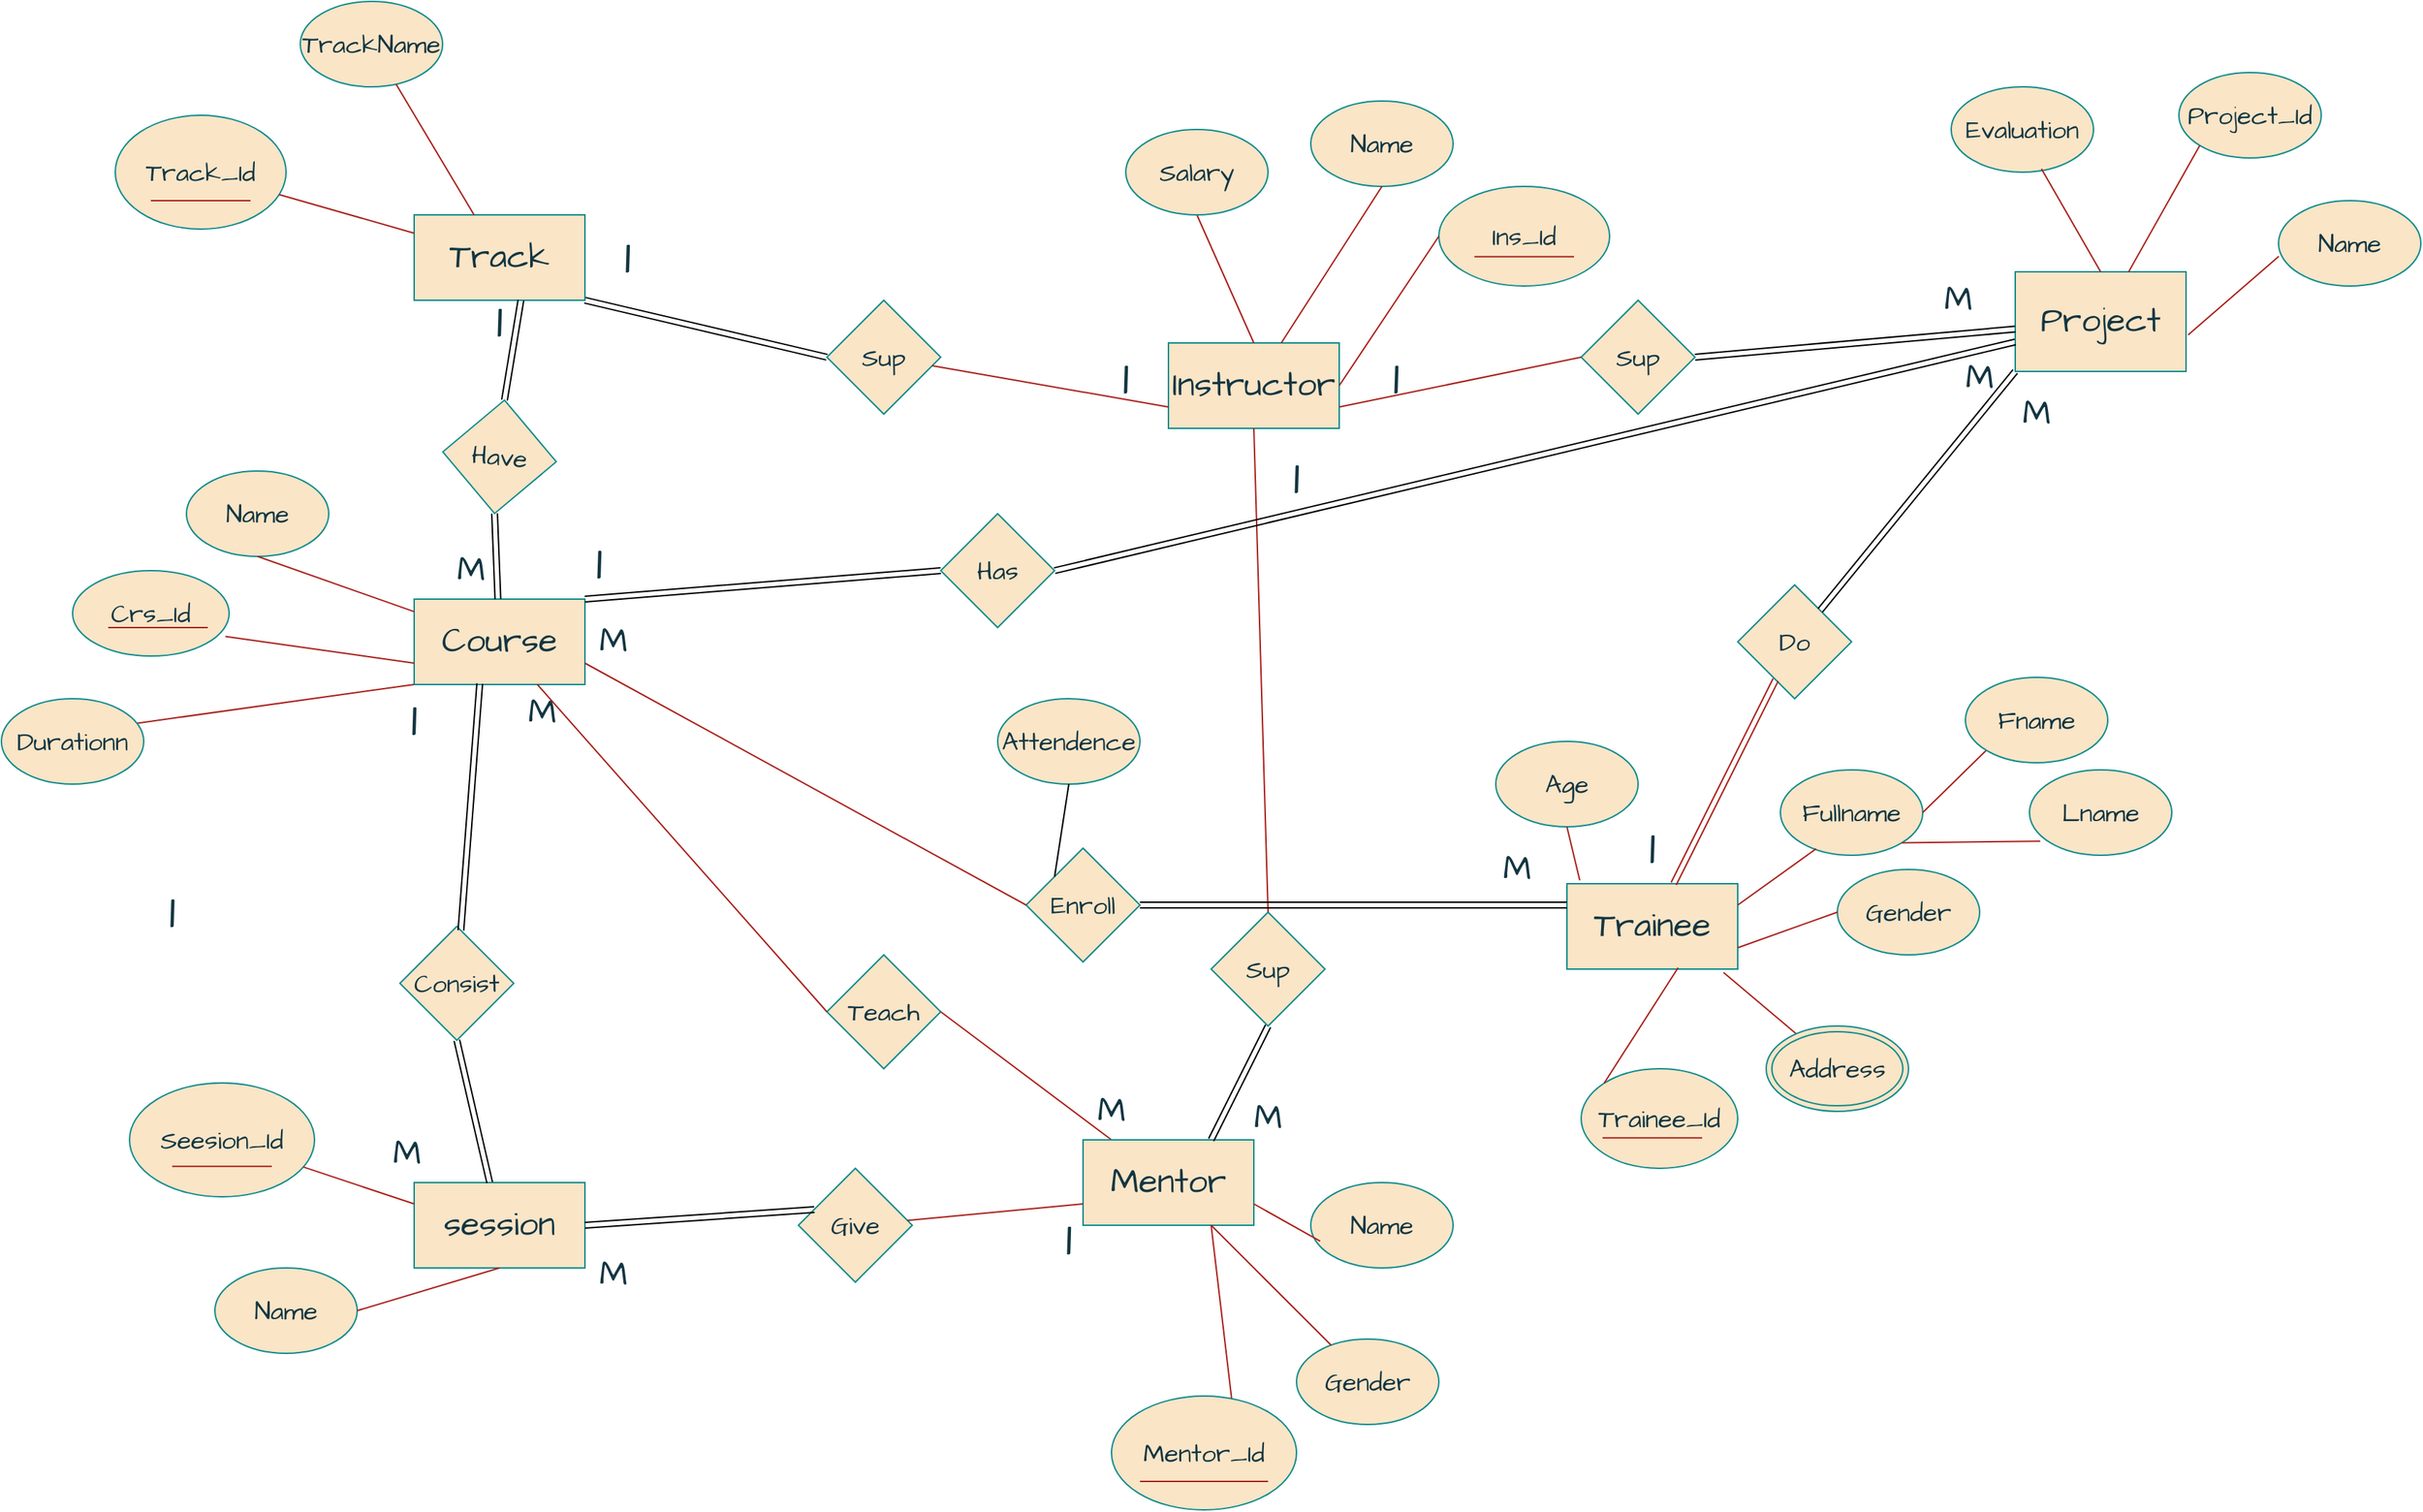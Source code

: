 <mxfile version="24.4.0" type="device">
  <diagram name="Page-1" id="xCyQjlUEqrYhjQsbLmGE">
    <mxGraphModel dx="3161" dy="2203" grid="1" gridSize="10" guides="1" tooltips="1" connect="1" arrows="1" fold="1" page="1" pageScale="1" pageWidth="850" pageHeight="1100" math="0" shadow="0">
      <root>
        <mxCell id="0" />
        <mxCell id="1" parent="0" />
        <mxCell id="GgGTWoT2zGdtsbGUgiBy-1" value="&lt;font style=&quot;font-size: 24px;&quot;&gt;Track&lt;/font&gt;" style="rounded=0;whiteSpace=wrap;html=1;hachureGap=4;fontFamily=Architects Daughter;fontSource=https%3A%2F%2Ffonts.googleapis.com%2Fcss%3Ffamily%3DArchitects%2BDaughter;labelBackgroundColor=none;fillColor=#FAE5C7;strokeColor=#0F8B8D;fontColor=#143642;" parent="1" vertex="1">
          <mxGeometry x="90" y="-80" width="120" height="60" as="geometry" />
        </mxCell>
        <mxCell id="GgGTWoT2zGdtsbGUgiBy-2" value="&lt;font style=&quot;font-size: 24px;&quot;&gt;Instructor&lt;/font&gt;" style="rounded=0;whiteSpace=wrap;html=1;hachureGap=4;fontFamily=Architects Daughter;fontSource=https%3A%2F%2Ffonts.googleapis.com%2Fcss%3Ffamily%3DArchitects%2BDaughter;labelBackgroundColor=none;fillColor=#FAE5C7;strokeColor=#0F8B8D;fontColor=#143642;" parent="1" vertex="1">
          <mxGeometry x="620" y="10" width="120" height="60" as="geometry" />
        </mxCell>
        <mxCell id="GgGTWoT2zGdtsbGUgiBy-4" value="&lt;font style=&quot;font-size: 24px;&quot;&gt;Course&lt;/font&gt;" style="rounded=0;whiteSpace=wrap;html=1;hachureGap=4;fontFamily=Architects Daughter;fontSource=https%3A%2F%2Ffonts.googleapis.com%2Fcss%3Ffamily%3DArchitects%2BDaughter;labelBackgroundColor=none;fillColor=#FAE5C7;strokeColor=#0F8B8D;fontColor=#143642;" parent="1" vertex="1">
          <mxGeometry x="90" y="190" width="120" height="60" as="geometry" />
        </mxCell>
        <mxCell id="GgGTWoT2zGdtsbGUgiBy-8" value="&lt;font style=&quot;font-size: 24px;&quot;&gt;session&lt;/font&gt;" style="rounded=0;whiteSpace=wrap;html=1;hachureGap=4;fontFamily=Architects Daughter;fontSource=https%3A%2F%2Ffonts.googleapis.com%2Fcss%3Ffamily%3DArchitects%2BDaughter;labelBackgroundColor=none;fillColor=#FAE5C7;strokeColor=#0F8B8D;fontColor=#143642;" parent="1" vertex="1">
          <mxGeometry x="90" y="600" width="120" height="60" as="geometry" />
        </mxCell>
        <mxCell id="GgGTWoT2zGdtsbGUgiBy-12" value="&lt;font style=&quot;font-size: 18px;&quot;&gt;TrackName&lt;/font&gt;" style="ellipse;whiteSpace=wrap;html=1;hachureGap=4;fontFamily=Architects Daughter;fontSource=https%3A%2F%2Ffonts.googleapis.com%2Fcss%3Ffamily%3DArchitects%2BDaughter;labelBackgroundColor=none;fillColor=#FAE5C7;strokeColor=#0F8B8D;fontColor=#143642;" parent="1" vertex="1">
          <mxGeometry x="10" y="-230" width="100" height="60" as="geometry" />
        </mxCell>
        <mxCell id="GgGTWoT2zGdtsbGUgiBy-13" value="" style="endArrow=none;html=1;rounded=0;hachureGap=4;fontFamily=Architects Daughter;fontSource=https%3A%2F%2Ffonts.googleapis.com%2Fcss%3Ffamily%3DArchitects%2BDaughter;entryX=0.672;entryY=0.967;entryDx=0;entryDy=0;entryPerimeter=0;labelBackgroundColor=none;strokeColor=#A8201A;fontColor=default;" parent="1" source="GgGTWoT2zGdtsbGUgiBy-1" target="GgGTWoT2zGdtsbGUgiBy-12" edge="1">
          <mxGeometry width="50" height="50" relative="1" as="geometry">
            <mxPoint x="-30" y="80" as="sourcePoint" />
            <mxPoint x="20" y="30" as="targetPoint" />
          </mxGeometry>
        </mxCell>
        <mxCell id="GgGTWoT2zGdtsbGUgiBy-14" value="&lt;font style=&quot;font-size: 18px;&quot;&gt;Track_Id&lt;/font&gt;" style="ellipse;whiteSpace=wrap;html=1;hachureGap=4;fontFamily=Architects Daughter;fontSource=https%3A%2F%2Ffonts.googleapis.com%2Fcss%3Ffamily%3DArchitects%2BDaughter;labelBackgroundColor=none;fillColor=#FAE5C7;strokeColor=#0F8B8D;fontColor=#143642;" parent="1" vertex="1">
          <mxGeometry x="-120" y="-150" width="120" height="80" as="geometry" />
        </mxCell>
        <mxCell id="GgGTWoT2zGdtsbGUgiBy-15" value="" style="endArrow=none;html=1;rounded=0;hachureGap=4;fontFamily=Architects Daughter;fontSource=https%3A%2F%2Ffonts.googleapis.com%2Fcss%3Ffamily%3DArchitects%2BDaughter;labelBackgroundColor=none;strokeColor=#A8201A;fontColor=default;" parent="1" source="GgGTWoT2zGdtsbGUgiBy-1" target="GgGTWoT2zGdtsbGUgiBy-14" edge="1">
          <mxGeometry width="50" height="50" relative="1" as="geometry">
            <mxPoint x="47" y="162" as="sourcePoint" />
            <mxPoint x="13" y="110" as="targetPoint" />
          </mxGeometry>
        </mxCell>
        <mxCell id="GgGTWoT2zGdtsbGUgiBy-20" value="&lt;span style=&quot;font-size: 18px;&quot;&gt;Name&lt;/span&gt;" style="ellipse;whiteSpace=wrap;html=1;hachureGap=4;fontFamily=Architects Daughter;fontSource=https%3A%2F%2Ffonts.googleapis.com%2Fcss%3Ffamily%3DArchitects%2BDaughter;labelBackgroundColor=none;fillColor=#FAE5C7;strokeColor=#0F8B8D;fontColor=#143642;" parent="1" vertex="1">
          <mxGeometry x="720" y="-160" width="100" height="60" as="geometry" />
        </mxCell>
        <mxCell id="GgGTWoT2zGdtsbGUgiBy-21" value="&lt;font style=&quot;font-size: 18px;&quot;&gt;Ins_Id&lt;/font&gt;" style="ellipse;whiteSpace=wrap;html=1;hachureGap=4;fontFamily=Architects Daughter;fontSource=https%3A%2F%2Ffonts.googleapis.com%2Fcss%3Ffamily%3DArchitects%2BDaughter;labelBackgroundColor=none;fillColor=#FAE5C7;strokeColor=#0F8B8D;fontColor=#143642;" parent="1" vertex="1">
          <mxGeometry x="810" y="-100" width="120" height="70" as="geometry" />
        </mxCell>
        <mxCell id="GgGTWoT2zGdtsbGUgiBy-22" value="" style="endArrow=none;html=1;rounded=0;hachureGap=4;fontFamily=Architects Daughter;fontSource=https%3A%2F%2Ffonts.googleapis.com%2Fcss%3Ffamily%3DArchitects%2BDaughter;entryX=0.5;entryY=1;entryDx=0;entryDy=0;labelBackgroundColor=none;strokeColor=#A8201A;fontColor=default;" parent="1" source="GgGTWoT2zGdtsbGUgiBy-2" target="GgGTWoT2zGdtsbGUgiBy-20" edge="1">
          <mxGeometry width="50" height="50" relative="1" as="geometry">
            <mxPoint x="650" y="70" as="sourcePoint" />
            <mxPoint x="700" y="20" as="targetPoint" />
          </mxGeometry>
        </mxCell>
        <mxCell id="GgGTWoT2zGdtsbGUgiBy-24" value="" style="endArrow=none;html=1;rounded=0;hachureGap=4;fontFamily=Architects Daughter;fontSource=https%3A%2F%2Ffonts.googleapis.com%2Fcss%3Ffamily%3DArchitects%2BDaughter;entryX=0;entryY=0.5;entryDx=0;entryDy=0;exitX=1;exitY=0.5;exitDx=0;exitDy=0;labelBackgroundColor=none;strokeColor=#A8201A;fontColor=default;" parent="1" source="GgGTWoT2zGdtsbGUgiBy-2" target="GgGTWoT2zGdtsbGUgiBy-21" edge="1">
          <mxGeometry width="50" height="50" relative="1" as="geometry">
            <mxPoint x="667" y="90" as="sourcePoint" />
            <mxPoint x="740" y="30" as="targetPoint" />
          </mxGeometry>
        </mxCell>
        <mxCell id="GgGTWoT2zGdtsbGUgiBy-26" value="" style="endArrow=none;html=1;rounded=0;hachureGap=4;fontFamily=Architects Daughter;fontSource=https%3A%2F%2Ffonts.googleapis.com%2Fcss%3Ffamily%3DArchitects%2BDaughter;entryX=0.5;entryY=1;entryDx=0;entryDy=0;exitX=0.5;exitY=0;exitDx=0;exitDy=0;labelBackgroundColor=none;strokeColor=#A8201A;fontColor=default;" parent="1" source="GgGTWoT2zGdtsbGUgiBy-2" target="GgGTWoT2zGdtsbGUgiBy-29" edge="1">
          <mxGeometry width="50" height="50" relative="1" as="geometry">
            <mxPoint x="410" y="80" as="sourcePoint" />
            <mxPoint x="466" y="3" as="targetPoint" />
          </mxGeometry>
        </mxCell>
        <mxCell id="GgGTWoT2zGdtsbGUgiBy-29" value="&lt;span style=&quot;font-size: 18px;&quot;&gt;Salary&lt;/span&gt;" style="ellipse;whiteSpace=wrap;html=1;hachureGap=4;fontFamily=Architects Daughter;fontSource=https%3A%2F%2Ffonts.googleapis.com%2Fcss%3Ffamily%3DArchitects%2BDaughter;labelBackgroundColor=none;fillColor=#FAE5C7;strokeColor=#0F8B8D;fontColor=#143642;" parent="1" vertex="1">
          <mxGeometry x="590" y="-140" width="100" height="60" as="geometry" />
        </mxCell>
        <mxCell id="GgGTWoT2zGdtsbGUgiBy-30" value="&lt;span style=&quot;font-size: 18px;&quot;&gt;Name&lt;/span&gt;" style="ellipse;whiteSpace=wrap;html=1;hachureGap=4;fontFamily=Architects Daughter;fontSource=https%3A%2F%2Ffonts.googleapis.com%2Fcss%3Ffamily%3DArchitects%2BDaughter;labelBackgroundColor=none;fillColor=#FAE5C7;strokeColor=#0F8B8D;fontColor=#143642;" parent="1" vertex="1">
          <mxGeometry x="-70" y="100" width="100" height="60" as="geometry" />
        </mxCell>
        <mxCell id="GgGTWoT2zGdtsbGUgiBy-31" value="&lt;font style=&quot;font-size: 18px;&quot;&gt;Crs_Id&lt;/font&gt;" style="ellipse;whiteSpace=wrap;html=1;hachureGap=4;fontFamily=Architects Daughter;fontSource=https%3A%2F%2Ffonts.googleapis.com%2Fcss%3Ffamily%3DArchitects%2BDaughter;labelBackgroundColor=none;fillColor=#FAE5C7;strokeColor=#0F8B8D;fontColor=#143642;" parent="1" vertex="1">
          <mxGeometry x="-150" y="170" width="110" height="60" as="geometry" />
        </mxCell>
        <mxCell id="GgGTWoT2zGdtsbGUgiBy-32" value="" style="endArrow=none;html=1;rounded=0;hachureGap=4;fontFamily=Architects Daughter;fontSource=https%3A%2F%2Ffonts.googleapis.com%2Fcss%3Ffamily%3DArchitects%2BDaughter;entryX=0.5;entryY=1;entryDx=0;entryDy=0;labelBackgroundColor=none;strokeColor=#A8201A;fontColor=default;" parent="1" source="GgGTWoT2zGdtsbGUgiBy-4" target="GgGTWoT2zGdtsbGUgiBy-30" edge="1">
          <mxGeometry width="50" height="50" relative="1" as="geometry">
            <mxPoint x="-13" y="240" as="sourcePoint" />
            <mxPoint x="30" y="180" as="targetPoint" />
          </mxGeometry>
        </mxCell>
        <mxCell id="GgGTWoT2zGdtsbGUgiBy-33" value="" style="endArrow=none;html=1;rounded=0;hachureGap=4;fontFamily=Architects Daughter;fontSource=https%3A%2F%2Ffonts.googleapis.com%2Fcss%3Ffamily%3DArchitects%2BDaughter;entryX=0.976;entryY=0.771;entryDx=0;entryDy=0;entryPerimeter=0;exitX=0;exitY=0.75;exitDx=0;exitDy=0;labelBackgroundColor=none;strokeColor=#A8201A;fontColor=default;" parent="1" source="GgGTWoT2zGdtsbGUgiBy-4" target="GgGTWoT2zGdtsbGUgiBy-31" edge="1">
          <mxGeometry width="50" height="50" relative="1" as="geometry">
            <mxPoint x="160" y="280" as="sourcePoint" />
            <mxPoint x="70" y="190" as="targetPoint" />
          </mxGeometry>
        </mxCell>
        <mxCell id="GgGTWoT2zGdtsbGUgiBy-34" value="" style="endArrow=none;html=1;rounded=0;hachureGap=4;fontFamily=Architects Daughter;fontSource=https%3A%2F%2Ffonts.googleapis.com%2Fcss%3Ffamily%3DArchitects%2BDaughter;entryX=0.954;entryY=0.287;entryDx=0;entryDy=0;exitX=0;exitY=1;exitDx=0;exitDy=0;entryPerimeter=0;labelBackgroundColor=none;strokeColor=#A8201A;fontColor=default;" parent="1" source="GgGTWoT2zGdtsbGUgiBy-4" target="GgGTWoT2zGdtsbGUgiBy-35" edge="1">
          <mxGeometry width="50" height="50" relative="1" as="geometry">
            <mxPoint y="460" as="sourcePoint" />
            <mxPoint x="-10" y="360" as="targetPoint" />
          </mxGeometry>
        </mxCell>
        <mxCell id="GgGTWoT2zGdtsbGUgiBy-35" value="&lt;span style=&quot;font-size: 18px;&quot;&gt;Durationn&lt;/span&gt;" style="ellipse;whiteSpace=wrap;html=1;hachureGap=4;fontFamily=Architects Daughter;fontSource=https%3A%2F%2Ffonts.googleapis.com%2Fcss%3Ffamily%3DArchitects%2BDaughter;labelBackgroundColor=none;fillColor=#FAE5C7;strokeColor=#0F8B8D;fontColor=#143642;" parent="1" vertex="1">
          <mxGeometry x="-200" y="260" width="100" height="60" as="geometry" />
        </mxCell>
        <mxCell id="GgGTWoT2zGdtsbGUgiBy-43" value="&lt;font style=&quot;font-size: 18px;&quot;&gt;Consist&lt;/font&gt;" style="rhombus;whiteSpace=wrap;html=1;hachureGap=4;fontFamily=Architects Daughter;fontSource=https%3A%2F%2Ffonts.googleapis.com%2Fcss%3Ffamily%3DArchitects%2BDaughter;labelBackgroundColor=none;fillColor=#FAE5C7;strokeColor=#0F8B8D;fontColor=#143642;" parent="1" vertex="1">
          <mxGeometry x="80" y="420" width="80" height="80" as="geometry" />
        </mxCell>
        <mxCell id="GgGTWoT2zGdtsbGUgiBy-44" value="&lt;font style=&quot;font-size: 36px;&quot;&gt;1&lt;/font&gt;" style="text;strokeColor=none;align=center;fillColor=none;html=1;verticalAlign=middle;whiteSpace=wrap;rounded=0;fontFamily=Architects Daughter;fontSource=https%3A%2F%2Ffonts.googleapis.com%2Fcss%3Ffamily%3DArchitects%2BDaughter;labelBackgroundColor=none;fontColor=#143642;" parent="1" vertex="1">
          <mxGeometry x="60" y="260" width="60" height="30" as="geometry" />
        </mxCell>
        <mxCell id="GgGTWoT2zGdtsbGUgiBy-45" value="&lt;font style=&quot;font-size: 24px;&quot;&gt;M&lt;/font&gt;" style="text;strokeColor=none;align=center;fillColor=none;html=1;verticalAlign=middle;whiteSpace=wrap;rounded=0;fontFamily=Architects Daughter;fontSource=https%3A%2F%2Ffonts.googleapis.com%2Fcss%3Ffamily%3DArchitects%2BDaughter;labelBackgroundColor=none;fontColor=#143642;" parent="1" vertex="1">
          <mxGeometry x="205" y="210" width="50" height="20" as="geometry" />
        </mxCell>
        <mxCell id="GgGTWoT2zGdtsbGUgiBy-58" value="&lt;font style=&quot;font-size: 18px;&quot;&gt;Teach&lt;/font&gt;" style="rhombus;whiteSpace=wrap;html=1;hachureGap=4;fontFamily=Architects Daughter;fontSource=https%3A%2F%2Ffonts.googleapis.com%2Fcss%3Ffamily%3DArchitects%2BDaughter;labelBackgroundColor=none;fillColor=#FAE5C7;strokeColor=#0F8B8D;fontColor=#143642;" parent="1" vertex="1">
          <mxGeometry x="380" y="440" width="80" height="80" as="geometry" />
        </mxCell>
        <mxCell id="GgGTWoT2zGdtsbGUgiBy-59" value="" style="endArrow=none;html=1;rounded=0;hachureGap=4;fontFamily=Architects Daughter;fontSource=https%3A%2F%2Ffonts.googleapis.com%2Fcss%3Ffamily%3DArchitects%2BDaughter;entryX=1;entryY=0.5;entryDx=0;entryDy=0;labelBackgroundColor=none;strokeColor=#A8201A;fontColor=default;" parent="1" source="GgGTWoT2zGdtsbGUgiBy-99" target="GgGTWoT2zGdtsbGUgiBy-58" edge="1">
          <mxGeometry width="50" height="50" relative="1" as="geometry">
            <mxPoint x="552.273" y="310" as="sourcePoint" />
            <mxPoint x="175" y="465" as="targetPoint" />
          </mxGeometry>
        </mxCell>
        <mxCell id="GgGTWoT2zGdtsbGUgiBy-60" value="" style="endArrow=none;html=1;rounded=0;hachureGap=4;fontFamily=Architects Daughter;fontSource=https%3A%2F%2Ffonts.googleapis.com%2Fcss%3Ffamily%3DArchitects%2BDaughter;entryX=0;entryY=0.5;entryDx=0;entryDy=0;labelBackgroundColor=none;strokeColor=#A8201A;fontColor=default;" parent="1" source="GgGTWoT2zGdtsbGUgiBy-4" target="GgGTWoT2zGdtsbGUgiBy-58" edge="1">
          <mxGeometry width="50" height="50" relative="1" as="geometry">
            <mxPoint x="590" y="333" as="sourcePoint" />
            <mxPoint x="435" y="340" as="targetPoint" />
          </mxGeometry>
        </mxCell>
        <mxCell id="GgGTWoT2zGdtsbGUgiBy-73" value="&lt;font style=&quot;font-size: 36px;&quot;&gt;1&lt;/font&gt;" style="text;strokeColor=none;align=center;fillColor=none;html=1;verticalAlign=middle;whiteSpace=wrap;rounded=0;fontFamily=Architects Daughter;fontSource=https%3A%2F%2Ffonts.googleapis.com%2Fcss%3Ffamily%3DArchitects%2BDaughter;labelBackgroundColor=none;fontColor=#143642;" parent="1" vertex="1">
          <mxGeometry x="-110" y="395" width="60" height="30" as="geometry" />
        </mxCell>
        <mxCell id="GgGTWoT2zGdtsbGUgiBy-74" value="&lt;font style=&quot;font-size: 24px;&quot;&gt;M&lt;/font&gt;" style="text;strokeColor=none;align=center;fillColor=none;html=1;verticalAlign=middle;whiteSpace=wrap;rounded=0;fontFamily=Architects Daughter;fontSource=https%3A%2F%2Ffonts.googleapis.com%2Fcss%3Ffamily%3DArchitects%2BDaughter;labelBackgroundColor=none;fontColor=#143642;" parent="1" vertex="1">
          <mxGeometry x="555" y="540" width="50" height="20" as="geometry" />
        </mxCell>
        <mxCell id="GgGTWoT2zGdtsbGUgiBy-84" value="&lt;font style=&quot;font-size: 24px;&quot;&gt;M&lt;/font&gt;" style="text;strokeColor=none;align=center;fillColor=none;html=1;verticalAlign=middle;whiteSpace=wrap;rounded=0;fontFamily=Architects Daughter;fontSource=https%3A%2F%2Ffonts.googleapis.com%2Fcss%3Ffamily%3DArchitects%2BDaughter;labelBackgroundColor=none;fontColor=#143642;" parent="1" vertex="1">
          <mxGeometry x="60" y="570" width="50" height="20" as="geometry" />
        </mxCell>
        <mxCell id="GgGTWoT2zGdtsbGUgiBy-86" value="&lt;font style=&quot;font-size: 18px;&quot;&gt;Sup&lt;/font&gt;" style="rhombus;whiteSpace=wrap;html=1;hachureGap=4;fontFamily=Architects Daughter;fontSource=https%3A%2F%2Ffonts.googleapis.com%2Fcss%3Ffamily%3DArchitects%2BDaughter;labelBackgroundColor=none;fillColor=#FAE5C7;strokeColor=#0F8B8D;fontColor=#143642;" parent="1" vertex="1">
          <mxGeometry x="380" y="-20" width="80" height="80" as="geometry" />
        </mxCell>
        <mxCell id="GgGTWoT2zGdtsbGUgiBy-87" value="" style="endArrow=none;html=1;rounded=0;hachureGap=4;fontFamily=Architects Daughter;fontSource=https%3A%2F%2Ffonts.googleapis.com%2Fcss%3Ffamily%3DArchitects%2BDaughter;entryX=0;entryY=0.75;entryDx=0;entryDy=0;labelBackgroundColor=none;strokeColor=#A8201A;fontColor=default;" parent="1" source="GgGTWoT2zGdtsbGUgiBy-86" target="GgGTWoT2zGdtsbGUgiBy-2" edge="1">
          <mxGeometry width="50" height="50" relative="1" as="geometry">
            <mxPoint x="600" y="350" as="sourcePoint" />
            <mxPoint x="650" y="300" as="targetPoint" />
            <Array as="points" />
          </mxGeometry>
        </mxCell>
        <mxCell id="GgGTWoT2zGdtsbGUgiBy-89" value="&lt;font style=&quot;font-size: 36px;&quot;&gt;1&lt;/font&gt;" style="text;strokeColor=none;align=center;fillColor=none;html=1;verticalAlign=middle;whiteSpace=wrap;rounded=0;fontFamily=Architects Daughter;fontSource=https%3A%2F%2Ffonts.googleapis.com%2Fcss%3Ffamily%3DArchitects%2BDaughter;labelBackgroundColor=none;fontColor=#143642;" parent="1" vertex="1">
          <mxGeometry x="560" y="20" width="60" height="30" as="geometry" />
        </mxCell>
        <mxCell id="GgGTWoT2zGdtsbGUgiBy-90" value="&lt;font style=&quot;font-size: 36px;&quot;&gt;1&lt;/font&gt;" style="text;strokeColor=none;align=center;fillColor=none;html=1;verticalAlign=middle;whiteSpace=wrap;rounded=0;fontFamily=Architects Daughter;fontSource=https%3A%2F%2Ffonts.googleapis.com%2Fcss%3Ffamily%3DArchitects%2BDaughter;labelBackgroundColor=none;fontColor=#143642;" parent="1" vertex="1">
          <mxGeometry x="210" y="-65" width="60" height="30" as="geometry" />
        </mxCell>
        <mxCell id="GgGTWoT2zGdtsbGUgiBy-99" value="&lt;font style=&quot;font-size: 24px;&quot;&gt;Mentor&lt;/font&gt;" style="rounded=0;whiteSpace=wrap;html=1;hachureGap=4;fontFamily=Architects Daughter;fontSource=https%3A%2F%2Ffonts.googleapis.com%2Fcss%3Ffamily%3DArchitects%2BDaughter;labelBackgroundColor=none;fillColor=#FAE5C7;strokeColor=#0F8B8D;fontColor=#143642;" parent="1" vertex="1">
          <mxGeometry x="560" y="570" width="120" height="60" as="geometry" />
        </mxCell>
        <mxCell id="GgGTWoT2zGdtsbGUgiBy-104" value="&lt;font style=&quot;font-size: 24px;&quot;&gt;M&lt;/font&gt;" style="text;strokeColor=none;align=center;fillColor=none;html=1;verticalAlign=middle;whiteSpace=wrap;rounded=0;fontFamily=Architects Daughter;fontSource=https%3A%2F%2Ffonts.googleapis.com%2Fcss%3Ffamily%3DArchitects%2BDaughter;labelBackgroundColor=none;fontColor=#143642;" parent="1" vertex="1">
          <mxGeometry x="840" y="370" width="50" height="20" as="geometry" />
        </mxCell>
        <mxCell id="GgGTWoT2zGdtsbGUgiBy-119" value="&lt;font style=&quot;font-size: 18px;&quot;&gt;Give&lt;/font&gt;" style="rhombus;whiteSpace=wrap;html=1;hachureGap=4;fontFamily=Architects Daughter;fontSource=https%3A%2F%2Ffonts.googleapis.com%2Fcss%3Ffamily%3DArchitects%2BDaughter;labelBackgroundColor=none;fillColor=#FAE5C7;strokeColor=#0F8B8D;fontColor=#143642;" parent="1" vertex="1">
          <mxGeometry x="360" y="590" width="80" height="80" as="geometry" />
        </mxCell>
        <mxCell id="GgGTWoT2zGdtsbGUgiBy-126" value="&lt;font style=&quot;font-size: 24px;&quot;&gt;Project&lt;/font&gt;" style="rounded=0;whiteSpace=wrap;html=1;hachureGap=4;fontFamily=Architects Daughter;fontSource=https%3A%2F%2Ffonts.googleapis.com%2Fcss%3Ffamily%3DArchitects%2BDaughter;labelBackgroundColor=none;fillColor=#FAE5C7;strokeColor=#0F8B8D;fontColor=#143642;" parent="1" vertex="1">
          <mxGeometry x="1215" y="-40" width="120" height="70" as="geometry" />
        </mxCell>
        <mxCell id="GgGTWoT2zGdtsbGUgiBy-127" value="&lt;span style=&quot;font-size: 18px;&quot;&gt;Name&lt;/span&gt;" style="ellipse;whiteSpace=wrap;html=1;hachureGap=4;fontFamily=Architects Daughter;fontSource=https%3A%2F%2Ffonts.googleapis.com%2Fcss%3Ffamily%3DArchitects%2BDaughter;labelBackgroundColor=none;fillColor=#FAE5C7;strokeColor=#0F8B8D;fontColor=#143642;" parent="1" vertex="1">
          <mxGeometry x="1400" y="-90" width="100" height="60" as="geometry" />
        </mxCell>
        <mxCell id="GgGTWoT2zGdtsbGUgiBy-128" value="&lt;font style=&quot;font-size: 18px;&quot;&gt;Project_Id&lt;/font&gt;" style="ellipse;whiteSpace=wrap;html=1;hachureGap=4;fontFamily=Architects Daughter;fontSource=https%3A%2F%2Ffonts.googleapis.com%2Fcss%3Ffamily%3DArchitects%2BDaughter;labelBackgroundColor=none;fillColor=#FAE5C7;strokeColor=#0F8B8D;fontColor=#143642;" parent="1" vertex="1">
          <mxGeometry x="1330" y="-180" width="100" height="60" as="geometry" />
        </mxCell>
        <mxCell id="GgGTWoT2zGdtsbGUgiBy-129" value="" style="endArrow=none;html=1;rounded=0;hachureGap=4;fontFamily=Architects Daughter;fontSource=https%3A%2F%2Ffonts.googleapis.com%2Fcss%3Ffamily%3DArchitects%2BDaughter;entryX=0;entryY=1;entryDx=0;entryDy=0;labelBackgroundColor=none;strokeColor=#A8201A;fontColor=default;" parent="1" source="GgGTWoT2zGdtsbGUgiBy-126" target="GgGTWoT2zGdtsbGUgiBy-128" edge="1">
          <mxGeometry width="50" height="50" relative="1" as="geometry">
            <mxPoint x="1200" y="-70" as="sourcePoint" />
            <mxPoint x="1280" y="-2" as="targetPoint" />
          </mxGeometry>
        </mxCell>
        <mxCell id="GgGTWoT2zGdtsbGUgiBy-130" value="" style="endArrow=none;html=1;rounded=0;hachureGap=4;fontFamily=Architects Daughter;fontSource=https%3A%2F%2Ffonts.googleapis.com%2Fcss%3Ffamily%3DArchitects%2BDaughter;entryX=0.002;entryY=0.653;entryDx=0;entryDy=0;entryPerimeter=0;exitX=1.012;exitY=0.634;exitDx=0;exitDy=0;exitPerimeter=0;labelBackgroundColor=none;strokeColor=#A8201A;fontColor=default;" parent="1" source="GgGTWoT2zGdtsbGUgiBy-126" target="GgGTWoT2zGdtsbGUgiBy-127" edge="1">
          <mxGeometry width="50" height="50" relative="1" as="geometry">
            <mxPoint x="1305" y="70" as="sourcePoint" />
            <mxPoint x="1385" y="-9" as="targetPoint" />
          </mxGeometry>
        </mxCell>
        <mxCell id="GgGTWoT2zGdtsbGUgiBy-131" value="&lt;font style=&quot;font-size: 18px;&quot;&gt;Evaluation&lt;/font&gt;" style="ellipse;whiteSpace=wrap;html=1;hachureGap=4;fontFamily=Architects Daughter;fontSource=https%3A%2F%2Ffonts.googleapis.com%2Fcss%3Ffamily%3DArchitects%2BDaughter;labelBackgroundColor=none;fillColor=#FAE5C7;strokeColor=#0F8B8D;fontColor=#143642;" parent="1" vertex="1">
          <mxGeometry x="1170" y="-170" width="100" height="60" as="geometry" />
        </mxCell>
        <mxCell id="GgGTWoT2zGdtsbGUgiBy-132" value="" style="endArrow=none;html=1;rounded=0;hachureGap=4;fontFamily=Architects Daughter;fontSource=https%3A%2F%2Ffonts.googleapis.com%2Fcss%3Ffamily%3DArchitects%2BDaughter;entryX=0.634;entryY=0.96;entryDx=0;entryDy=0;entryPerimeter=0;exitX=0.5;exitY=0;exitDx=0;exitDy=0;labelBackgroundColor=none;strokeColor=#A8201A;fontColor=default;" parent="1" source="GgGTWoT2zGdtsbGUgiBy-126" target="GgGTWoT2zGdtsbGUgiBy-131" edge="1">
          <mxGeometry width="50" height="50" relative="1" as="geometry">
            <mxPoint x="1331" y="114" as="sourcePoint" />
            <mxPoint x="1420" y="59" as="targetPoint" />
          </mxGeometry>
        </mxCell>
        <mxCell id="GgGTWoT2zGdtsbGUgiBy-135" value="&lt;font style=&quot;font-size: 36px;&quot;&gt;1&lt;/font&gt;" style="text;strokeColor=none;align=center;fillColor=none;html=1;verticalAlign=middle;whiteSpace=wrap;rounded=0;fontFamily=Architects Daughter;fontSource=https%3A%2F%2Ffonts.googleapis.com%2Fcss%3Ffamily%3DArchitects%2BDaughter;labelBackgroundColor=none;fontColor=#143642;" parent="1" vertex="1">
          <mxGeometry x="750" y="20" width="60" height="30" as="geometry" />
        </mxCell>
        <mxCell id="GgGTWoT2zGdtsbGUgiBy-137" value="&lt;font style=&quot;font-size: 18px;&quot;&gt;Sup&lt;/font&gt;" style="rhombus;whiteSpace=wrap;html=1;hachureGap=4;fontFamily=Architects Daughter;fontSource=https%3A%2F%2Ffonts.googleapis.com%2Fcss%3Ffamily%3DArchitects%2BDaughter;labelBackgroundColor=none;fillColor=#FAE5C7;strokeColor=#0F8B8D;fontColor=#143642;" parent="1" vertex="1">
          <mxGeometry x="910" y="-20" width="80" height="80" as="geometry" />
        </mxCell>
        <mxCell id="GgGTWoT2zGdtsbGUgiBy-139" value="" style="endArrow=none;html=1;rounded=0;hachureGap=4;fontFamily=Architects Daughter;fontSource=https%3A%2F%2Ffonts.googleapis.com%2Fcss%3Ffamily%3DArchitects%2BDaughter;entryX=0;entryY=0.5;entryDx=0;entryDy=0;exitX=1;exitY=0.75;exitDx=0;exitDy=0;labelBackgroundColor=none;strokeColor=#A8201A;fontColor=default;" parent="1" source="GgGTWoT2zGdtsbGUgiBy-2" target="GgGTWoT2zGdtsbGUgiBy-137" edge="1">
          <mxGeometry width="50" height="50" relative="1" as="geometry">
            <mxPoint x="710" y="70" as="sourcePoint" />
            <mxPoint x="910" y="95" as="targetPoint" />
          </mxGeometry>
        </mxCell>
        <mxCell id="GgGTWoT2zGdtsbGUgiBy-141" value="&lt;font style=&quot;font-size: 24px;&quot;&gt;Trainee&lt;/font&gt;" style="rounded=0;whiteSpace=wrap;html=1;hachureGap=4;fontFamily=Architects Daughter;fontSource=https%3A%2F%2Ffonts.googleapis.com%2Fcss%3Ffamily%3DArchitects%2BDaughter;labelBackgroundColor=none;fillColor=#FAE5C7;strokeColor=#0F8B8D;fontColor=#143642;" parent="1" vertex="1">
          <mxGeometry x="900" y="390" width="120" height="60" as="geometry" />
        </mxCell>
        <mxCell id="GgGTWoT2zGdtsbGUgiBy-142" value="&lt;span style=&quot;font-size: 18px;&quot;&gt;Fullname&lt;/span&gt;" style="ellipse;whiteSpace=wrap;html=1;hachureGap=4;fontFamily=Architects Daughter;fontSource=https%3A%2F%2Ffonts.googleapis.com%2Fcss%3Ffamily%3DArchitects%2BDaughter;labelBackgroundColor=none;fillColor=#FAE5C7;strokeColor=#0F8B8D;fontColor=#143642;" parent="1" vertex="1">
          <mxGeometry x="1050" y="310" width="100" height="60" as="geometry" />
        </mxCell>
        <mxCell id="GgGTWoT2zGdtsbGUgiBy-143" value="" style="endArrow=none;html=1;rounded=0;hachureGap=4;fontFamily=Architects Daughter;fontSource=https%3A%2F%2Ffonts.googleapis.com%2Fcss%3Ffamily%3DArchitects%2BDaughter;entryX=0.251;entryY=0.924;entryDx=0;entryDy=0;exitX=1;exitY=0.25;exitDx=0;exitDy=0;entryPerimeter=0;labelBackgroundColor=none;strokeColor=#A8201A;fontColor=default;" parent="1" source="GgGTWoT2zGdtsbGUgiBy-141" target="GgGTWoT2zGdtsbGUgiBy-142" edge="1">
          <mxGeometry width="50" height="50" relative="1" as="geometry">
            <mxPoint x="1076" y="190" as="sourcePoint" />
            <mxPoint x="945" y="140" as="targetPoint" />
          </mxGeometry>
        </mxCell>
        <mxCell id="GgGTWoT2zGdtsbGUgiBy-147" value="" style="endArrow=none;html=1;rounded=0;hachureGap=4;fontFamily=Architects Daughter;fontSource=https%3A%2F%2Ffonts.googleapis.com%2Fcss%3Ffamily%3DArchitects%2BDaughter;exitX=0.917;exitY=1.04;exitDx=0;exitDy=0;exitPerimeter=0;labelBackgroundColor=none;strokeColor=#A8201A;fontColor=default;" parent="1" source="GgGTWoT2zGdtsbGUgiBy-141" target="GgGTWoT2zGdtsbGUgiBy-186" edge="1">
          <mxGeometry width="50" height="50" relative="1" as="geometry">
            <mxPoint x="955" y="372" as="sourcePoint" />
            <mxPoint x="1085.0" y="460" as="targetPoint" />
          </mxGeometry>
        </mxCell>
        <mxCell id="GgGTWoT2zGdtsbGUgiBy-148" value="&lt;span style=&quot;font-size: 18px;&quot;&gt;Age&lt;/span&gt;" style="ellipse;whiteSpace=wrap;html=1;hachureGap=4;fontFamily=Architects Daughter;fontSource=https%3A%2F%2Ffonts.googleapis.com%2Fcss%3Ffamily%3DArchitects%2BDaughter;labelBackgroundColor=none;fillColor=#FAE5C7;strokeColor=#0F8B8D;fontColor=#143642;" parent="1" vertex="1">
          <mxGeometry x="850" y="290" width="100" height="60" as="geometry" />
        </mxCell>
        <mxCell id="GgGTWoT2zGdtsbGUgiBy-149" value="" style="endArrow=none;html=1;rounded=0;hachureGap=4;fontFamily=Architects Daughter;fontSource=https%3A%2F%2Ffonts.googleapis.com%2Fcss%3Ffamily%3DArchitects%2BDaughter;entryX=0.5;entryY=1;entryDx=0;entryDy=0;exitX=0.075;exitY=-0.04;exitDx=0;exitDy=0;exitPerimeter=0;labelBackgroundColor=none;strokeColor=#A8201A;fontColor=default;" parent="1" source="GgGTWoT2zGdtsbGUgiBy-141" target="GgGTWoT2zGdtsbGUgiBy-148" edge="1">
          <mxGeometry width="50" height="50" relative="1" as="geometry">
            <mxPoint x="975" y="245" as="sourcePoint" />
            <mxPoint x="1031" y="168" as="targetPoint" />
          </mxGeometry>
        </mxCell>
        <mxCell id="GgGTWoT2zGdtsbGUgiBy-151" value="&lt;font style=&quot;font-size: 18px;&quot;&gt;Enroll&lt;/font&gt;" style="rhombus;whiteSpace=wrap;html=1;hachureGap=4;fontFamily=Architects Daughter;fontSource=https%3A%2F%2Ffonts.googleapis.com%2Fcss%3Ffamily%3DArchitects%2BDaughter;labelBackgroundColor=none;fillColor=#FAE5C7;strokeColor=#0F8B8D;fontColor=#143642;" parent="1" vertex="1">
          <mxGeometry x="520" y="365" width="80" height="80" as="geometry" />
        </mxCell>
        <mxCell id="GgGTWoT2zGdtsbGUgiBy-153" value="&lt;font style=&quot;font-size: 18px;&quot;&gt;Gender&lt;/font&gt;" style="ellipse;whiteSpace=wrap;html=1;hachureGap=4;fontFamily=Architects Daughter;fontSource=https%3A%2F%2Ffonts.googleapis.com%2Fcss%3Ffamily%3DArchitects%2BDaughter;labelBackgroundColor=none;fillColor=#FAE5C7;strokeColor=#0F8B8D;fontColor=#143642;" parent="1" vertex="1">
          <mxGeometry x="1090" y="380" width="100" height="60" as="geometry" />
        </mxCell>
        <mxCell id="GgGTWoT2zGdtsbGUgiBy-154" value="" style="endArrow=none;html=1;rounded=0;hachureGap=4;fontFamily=Architects Daughter;fontSource=https%3A%2F%2Ffonts.googleapis.com%2Fcss%3Ffamily%3DArchitects%2BDaughter;entryX=0;entryY=0.5;entryDx=0;entryDy=0;exitX=1;exitY=0.75;exitDx=0;exitDy=0;labelBackgroundColor=none;strokeColor=#A8201A;fontColor=default;" parent="1" source="GgGTWoT2zGdtsbGUgiBy-141" target="GgGTWoT2zGdtsbGUgiBy-153" edge="1">
          <mxGeometry width="50" height="50" relative="1" as="geometry">
            <mxPoint x="965" y="375" as="sourcePoint" />
            <mxPoint x="1101" y="368" as="targetPoint" />
          </mxGeometry>
        </mxCell>
        <mxCell id="GgGTWoT2zGdtsbGUgiBy-155" value="&lt;font style=&quot;font-size: 18px;&quot;&gt;Trainee_Id&lt;/font&gt;" style="ellipse;whiteSpace=wrap;html=1;hachureGap=4;fontFamily=Architects Daughter;fontSource=https%3A%2F%2Ffonts.googleapis.com%2Fcss%3Ffamily%3DArchitects%2BDaughter;labelBackgroundColor=none;fillColor=#FAE5C7;strokeColor=#0F8B8D;fontColor=#143642;" parent="1" vertex="1">
          <mxGeometry x="910" y="520" width="110" height="70" as="geometry" />
        </mxCell>
        <mxCell id="GgGTWoT2zGdtsbGUgiBy-156" value="" style="endArrow=none;html=1;rounded=0;hachureGap=4;fontFamily=Architects Daughter;fontSource=https%3A%2F%2Ffonts.googleapis.com%2Fcss%3Ffamily%3DArchitects%2BDaughter;entryX=0.651;entryY=0.983;entryDx=0;entryDy=0;exitX=0;exitY=0;exitDx=0;exitDy=0;entryPerimeter=0;labelBackgroundColor=none;strokeColor=#A8201A;fontColor=default;" parent="1" source="GgGTWoT2zGdtsbGUgiBy-155" target="GgGTWoT2zGdtsbGUgiBy-141" edge="1">
          <mxGeometry width="50" height="50" relative="1" as="geometry">
            <mxPoint x="979" y="310" as="sourcePoint" />
            <mxPoint x="965" y="240" as="targetPoint" />
          </mxGeometry>
        </mxCell>
        <mxCell id="GgGTWoT2zGdtsbGUgiBy-158" value="&lt;font style=&quot;font-size: 18px;&quot;&gt;Name&lt;/font&gt;" style="ellipse;whiteSpace=wrap;html=1;hachureGap=4;fontFamily=Architects Daughter;fontSource=https%3A%2F%2Ffonts.googleapis.com%2Fcss%3Ffamily%3DArchitects%2BDaughter;labelBackgroundColor=none;fillColor=#FAE5C7;strokeColor=#0F8B8D;fontColor=#143642;" parent="1" vertex="1">
          <mxGeometry x="720" y="600" width="100" height="60" as="geometry" />
        </mxCell>
        <mxCell id="GgGTWoT2zGdtsbGUgiBy-159" value="&lt;font style=&quot;font-size: 18px;&quot;&gt;Mentor_Id&lt;/font&gt;" style="ellipse;whiteSpace=wrap;html=1;hachureGap=4;fontFamily=Architects Daughter;fontSource=https%3A%2F%2Ffonts.googleapis.com%2Fcss%3Ffamily%3DArchitects%2BDaughter;labelBackgroundColor=none;fillColor=#FAE5C7;strokeColor=#0F8B8D;fontColor=#143642;" parent="1" vertex="1">
          <mxGeometry x="580" y="750" width="130" height="80" as="geometry" />
        </mxCell>
        <mxCell id="GgGTWoT2zGdtsbGUgiBy-160" value="" style="endArrow=none;html=1;rounded=0;hachureGap=4;fontFamily=Architects Daughter;fontSource=https%3A%2F%2Ffonts.googleapis.com%2Fcss%3Ffamily%3DArchitects%2BDaughter;entryX=0.066;entryY=0.687;entryDx=0;entryDy=0;exitX=1;exitY=0.75;exitDx=0;exitDy=0;entryPerimeter=0;labelBackgroundColor=none;strokeColor=#A8201A;fontColor=default;" parent="1" source="GgGTWoT2zGdtsbGUgiBy-99" target="GgGTWoT2zGdtsbGUgiBy-158" edge="1">
          <mxGeometry width="50" height="50" relative="1" as="geometry">
            <mxPoint x="860" y="878" as="sourcePoint" />
            <mxPoint x="1000" y="790" as="targetPoint" />
          </mxGeometry>
        </mxCell>
        <mxCell id="GgGTWoT2zGdtsbGUgiBy-161" value="" style="endArrow=none;html=1;rounded=0;hachureGap=4;fontFamily=Architects Daughter;fontSource=https%3A%2F%2Ffonts.googleapis.com%2Fcss%3Ffamily%3DArchitects%2BDaughter;entryX=0.649;entryY=0.02;entryDx=0;entryDy=0;exitX=0.75;exitY=1;exitDx=0;exitDy=0;entryPerimeter=0;labelBackgroundColor=none;strokeColor=#A8201A;fontColor=default;" parent="1" source="GgGTWoT2zGdtsbGUgiBy-99" target="GgGTWoT2zGdtsbGUgiBy-159" edge="1">
          <mxGeometry width="50" height="50" relative="1" as="geometry">
            <mxPoint x="830" y="840" as="sourcePoint" />
            <mxPoint x="910" y="753" as="targetPoint" />
          </mxGeometry>
        </mxCell>
        <mxCell id="GgGTWoT2zGdtsbGUgiBy-162" value="&lt;font style=&quot;font-size: 36px;&quot;&gt;1&lt;/font&gt;" style="text;strokeColor=none;align=center;fillColor=none;html=1;verticalAlign=middle;whiteSpace=wrap;rounded=0;fontFamily=Architects Daughter;fontSource=https%3A%2F%2Ffonts.googleapis.com%2Fcss%3Ffamily%3DArchitects%2BDaughter;labelBackgroundColor=none;fontColor=#143642;" parent="1" vertex="1">
          <mxGeometry x="520" y="625" width="60" height="30" as="geometry" />
        </mxCell>
        <mxCell id="GgGTWoT2zGdtsbGUgiBy-163" value="&lt;font style=&quot;font-size: 18px;&quot;&gt;Gender&lt;/font&gt;" style="ellipse;whiteSpace=wrap;html=1;hachureGap=4;fontFamily=Architects Daughter;fontSource=https%3A%2F%2Ffonts.googleapis.com%2Fcss%3Ffamily%3DArchitects%2BDaughter;labelBackgroundColor=none;fillColor=#FAE5C7;strokeColor=#0F8B8D;fontColor=#143642;" parent="1" vertex="1">
          <mxGeometry x="710" y="710" width="100" height="60" as="geometry" />
        </mxCell>
        <mxCell id="GgGTWoT2zGdtsbGUgiBy-164" value="" style="endArrow=none;html=1;rounded=0;hachureGap=4;fontFamily=Architects Daughter;fontSource=https%3A%2F%2Ffonts.googleapis.com%2Fcss%3Ffamily%3DArchitects%2BDaughter;exitX=0.75;exitY=1;exitDx=0;exitDy=0;labelBackgroundColor=none;strokeColor=#A8201A;fontColor=default;" parent="1" source="GgGTWoT2zGdtsbGUgiBy-99" target="GgGTWoT2zGdtsbGUgiBy-163" edge="1">
          <mxGeometry width="50" height="50" relative="1" as="geometry">
            <mxPoint x="860" y="900" as="sourcePoint" />
            <mxPoint x="1080" y="1220" as="targetPoint" />
          </mxGeometry>
        </mxCell>
        <mxCell id="GgGTWoT2zGdtsbGUgiBy-166" value="" style="endArrow=none;html=1;rounded=0;hachureGap=4;fontFamily=Architects Daughter;fontSource=https%3A%2F%2Ffonts.googleapis.com%2Fcss%3Ffamily%3DArchitects%2BDaughter;entryX=0;entryY=0.5;entryDx=0;entryDy=0;exitX=1;exitY=0.75;exitDx=0;exitDy=0;labelBackgroundColor=none;strokeColor=#A8201A;fontColor=default;" parent="1" source="GgGTWoT2zGdtsbGUgiBy-4" target="GgGTWoT2zGdtsbGUgiBy-151" edge="1">
          <mxGeometry width="50" height="50" relative="1" as="geometry">
            <mxPoint x="187" y="260" as="sourcePoint" />
            <mxPoint x="390" y="490" as="targetPoint" />
          </mxGeometry>
        </mxCell>
        <mxCell id="GgGTWoT2zGdtsbGUgiBy-170" value="&lt;font style=&quot;font-size: 24px;&quot;&gt;M&lt;/font&gt;" style="text;strokeColor=none;align=center;fillColor=none;html=1;verticalAlign=middle;whiteSpace=wrap;rounded=0;fontFamily=Architects Daughter;fontSource=https%3A%2F%2Ffonts.googleapis.com%2Fcss%3Ffamily%3DArchitects%2BDaughter;labelBackgroundColor=none;fontColor=#143642;" parent="1" vertex="1">
          <mxGeometry x="155" y="260" width="50" height="20" as="geometry" />
        </mxCell>
        <mxCell id="GgGTWoT2zGdtsbGUgiBy-173" value="" style="endArrow=none;html=1;rounded=0;hachureGap=4;fontFamily=Architects Daughter;fontSource=https%3A%2F%2Ffonts.googleapis.com%2Fcss%3Ffamily%3DArchitects%2BDaughter;entryX=0;entryY=0.75;entryDx=0;entryDy=0;labelBackgroundColor=none;strokeColor=#A8201A;fontColor=default;" parent="1" source="GgGTWoT2zGdtsbGUgiBy-119" target="GgGTWoT2zGdtsbGUgiBy-99" edge="1">
          <mxGeometry width="50" height="50" relative="1" as="geometry">
            <mxPoint x="670" y="720" as="sourcePoint" />
            <mxPoint x="720" y="670" as="targetPoint" />
          </mxGeometry>
        </mxCell>
        <mxCell id="GgGTWoT2zGdtsbGUgiBy-176" value="&lt;font style=&quot;font-size: 24px;&quot;&gt;M&lt;/font&gt;" style="text;strokeColor=none;align=center;fillColor=none;html=1;verticalAlign=middle;whiteSpace=wrap;rounded=0;fontFamily=Architects Daughter;fontSource=https%3A%2F%2Ffonts.googleapis.com%2Fcss%3Ffamily%3DArchitects%2BDaughter;labelBackgroundColor=none;fontColor=#143642;" parent="1" vertex="1">
          <mxGeometry x="205" y="655" width="50" height="20" as="geometry" />
        </mxCell>
        <mxCell id="GgGTWoT2zGdtsbGUgiBy-177" value="&lt;font style=&quot;font-size: 18px;&quot;&gt;Name&lt;/font&gt;" style="ellipse;whiteSpace=wrap;html=1;hachureGap=4;fontFamily=Architects Daughter;fontSource=https%3A%2F%2Ffonts.googleapis.com%2Fcss%3Ffamily%3DArchitects%2BDaughter;labelBackgroundColor=none;fillColor=#FAE5C7;strokeColor=#0F8B8D;fontColor=#143642;" parent="1" vertex="1">
          <mxGeometry x="-50" y="660" width="100" height="60" as="geometry" />
        </mxCell>
        <mxCell id="GgGTWoT2zGdtsbGUgiBy-178" value="" style="endArrow=none;html=1;rounded=0;hachureGap=4;fontFamily=Architects Daughter;fontSource=https%3A%2F%2Ffonts.googleapis.com%2Fcss%3Ffamily%3DArchitects%2BDaughter;entryX=1;entryY=0.5;entryDx=0;entryDy=0;exitX=0.5;exitY=1;exitDx=0;exitDy=0;labelBackgroundColor=none;strokeColor=#A8201A;fontColor=default;" parent="1" source="GgGTWoT2zGdtsbGUgiBy-8" target="GgGTWoT2zGdtsbGUgiBy-177" edge="1">
          <mxGeometry width="50" height="50" relative="1" as="geometry">
            <mxPoint x="-60" y="685" as="sourcePoint" />
            <mxPoint x="260" y="860" as="targetPoint" />
          </mxGeometry>
        </mxCell>
        <mxCell id="GgGTWoT2zGdtsbGUgiBy-179" value="&lt;font style=&quot;font-size: 18px;&quot;&gt;Seesion_Id&lt;/font&gt;" style="ellipse;whiteSpace=wrap;html=1;hachureGap=4;fontFamily=Architects Daughter;fontSource=https%3A%2F%2Ffonts.googleapis.com%2Fcss%3Ffamily%3DArchitects%2BDaughter;labelBackgroundColor=none;fillColor=#FAE5C7;strokeColor=#0F8B8D;fontColor=#143642;" parent="1" vertex="1">
          <mxGeometry x="-110" y="530" width="130" height="80" as="geometry" />
        </mxCell>
        <mxCell id="GgGTWoT2zGdtsbGUgiBy-180" value="" style="endArrow=none;html=1;rounded=0;hachureGap=4;fontFamily=Architects Daughter;fontSource=https%3A%2F%2Ffonts.googleapis.com%2Fcss%3Ffamily%3DArchitects%2BDaughter;exitX=0;exitY=0.25;exitDx=0;exitDy=0;labelBackgroundColor=none;strokeColor=#A8201A;fontColor=default;" parent="1" source="GgGTWoT2zGdtsbGUgiBy-8" target="GgGTWoT2zGdtsbGUgiBy-179" edge="1">
          <mxGeometry width="50" height="50" relative="1" as="geometry">
            <mxPoint x="160" y="670" as="sourcePoint" />
            <mxPoint x="60" y="700" as="targetPoint" />
          </mxGeometry>
        </mxCell>
        <mxCell id="GgGTWoT2zGdtsbGUgiBy-186" value="&lt;font style=&quot;font-size: 18px;&quot;&gt;Address&lt;/font&gt;" style="ellipse;shape=doubleEllipse;whiteSpace=wrap;html=1;hachureGap=4;fontFamily=Architects Daughter;fontSource=https%3A%2F%2Ffonts.googleapis.com%2Fcss%3Ffamily%3DArchitects%2BDaughter;labelBackgroundColor=none;fillColor=#FAE5C7;strokeColor=#0F8B8D;fontColor=#143642;" parent="1" vertex="1">
          <mxGeometry x="1040" y="490" width="100" height="60" as="geometry" />
        </mxCell>
        <mxCell id="GgGTWoT2zGdtsbGUgiBy-188" value="" style="endArrow=none;html=1;rounded=0;hachureGap=4;fontFamily=Architects Daughter;fontSource=https%3A%2F%2Ffonts.googleapis.com%2Fcss%3Ffamily%3DArchitects%2BDaughter;entryX=1;entryY=0.5;entryDx=0;entryDy=0;exitX=0;exitY=1;exitDx=0;exitDy=0;labelBackgroundColor=none;strokeColor=#A8201A;fontColor=default;" parent="1" source="GgGTWoT2zGdtsbGUgiBy-189" target="GgGTWoT2zGdtsbGUgiBy-142" edge="1">
          <mxGeometry width="50" height="50" relative="1" as="geometry">
            <mxPoint x="1420" y="310" as="sourcePoint" />
            <mxPoint x="875" y="280" as="targetPoint" />
          </mxGeometry>
        </mxCell>
        <mxCell id="GgGTWoT2zGdtsbGUgiBy-189" value="&lt;span style=&quot;font-size: 18px;&quot;&gt;Fname&lt;/span&gt;" style="ellipse;whiteSpace=wrap;html=1;hachureGap=4;fontFamily=Architects Daughter;fontSource=https%3A%2F%2Ffonts.googleapis.com%2Fcss%3Ffamily%3DArchitects%2BDaughter;labelBackgroundColor=none;fillColor=#FAE5C7;strokeColor=#0F8B8D;fontColor=#143642;" parent="1" vertex="1">
          <mxGeometry x="1180" y="245" width="100" height="60" as="geometry" />
        </mxCell>
        <mxCell id="GgGTWoT2zGdtsbGUgiBy-190" value="&lt;span style=&quot;font-size: 18px;&quot;&gt;Lname&lt;/span&gt;" style="ellipse;whiteSpace=wrap;html=1;hachureGap=4;fontFamily=Architects Daughter;fontSource=https%3A%2F%2Ffonts.googleapis.com%2Fcss%3Ffamily%3DArchitects%2BDaughter;labelBackgroundColor=none;fillColor=#FAE5C7;strokeColor=#0F8B8D;fontColor=#143642;" parent="1" vertex="1">
          <mxGeometry x="1225" y="310" width="100" height="60" as="geometry" />
        </mxCell>
        <mxCell id="GgGTWoT2zGdtsbGUgiBy-191" value="" style="endArrow=none;html=1;rounded=0;hachureGap=4;fontFamily=Architects Daughter;fontSource=https%3A%2F%2Ffonts.googleapis.com%2Fcss%3Ffamily%3DArchitects%2BDaughter;exitX=0.076;exitY=0.835;exitDx=0;exitDy=0;exitPerimeter=0;entryX=1;entryY=1;entryDx=0;entryDy=0;labelBackgroundColor=none;strokeColor=#A8201A;fontColor=default;" parent="1" source="GgGTWoT2zGdtsbGUgiBy-190" target="GgGTWoT2zGdtsbGUgiBy-142" edge="1">
          <mxGeometry width="50" height="50" relative="1" as="geometry">
            <mxPoint x="1285" y="261" as="sourcePoint" />
            <mxPoint x="1230" y="310" as="targetPoint" />
          </mxGeometry>
        </mxCell>
        <mxCell id="GgGTWoT2zGdtsbGUgiBy-192" value="&lt;font style=&quot;font-size: 18px;&quot;&gt;Do&lt;/font&gt;" style="rhombus;whiteSpace=wrap;html=1;hachureGap=4;fontFamily=Architects Daughter;fontSource=https%3A%2F%2Ffonts.googleapis.com%2Fcss%3Ffamily%3DArchitects%2BDaughter;labelBackgroundColor=none;fillColor=#FAE5C7;strokeColor=#0F8B8D;fontColor=#143642;" parent="1" vertex="1">
          <mxGeometry x="1020" y="180" width="80" height="80" as="geometry" />
        </mxCell>
        <mxCell id="GgGTWoT2zGdtsbGUgiBy-195" value="" style="shape=link;html=1;rounded=0;hachureGap=4;fontFamily=Architects Daughter;fontSource=https%3A%2F%2Ffonts.googleapis.com%2Fcss%3Ffamily%3DArchitects%2BDaughter;labelBackgroundColor=none;strokeColor=#A8201A;fontColor=default;" parent="1" source="GgGTWoT2zGdtsbGUgiBy-141" target="GgGTWoT2zGdtsbGUgiBy-192" edge="1">
          <mxGeometry width="100" relative="1" as="geometry">
            <mxPoint x="1110" y="440" as="sourcePoint" />
            <mxPoint x="1210" y="440" as="targetPoint" />
          </mxGeometry>
        </mxCell>
        <mxCell id="GgGTWoT2zGdtsbGUgiBy-196" value="&lt;font style=&quot;font-size: 36px;&quot;&gt;1&lt;/font&gt;" style="text;strokeColor=none;align=center;fillColor=none;html=1;verticalAlign=middle;whiteSpace=wrap;rounded=0;fontFamily=Architects Daughter;fontSource=https%3A%2F%2Ffonts.googleapis.com%2Fcss%3Ffamily%3DArchitects%2BDaughter;labelBackgroundColor=none;fontColor=#143642;" parent="1" vertex="1">
          <mxGeometry x="930" y="350" width="60" height="30" as="geometry" />
        </mxCell>
        <mxCell id="GgGTWoT2zGdtsbGUgiBy-201" value="&lt;font style=&quot;font-size: 18px;&quot;&gt;Sup&lt;/font&gt;" style="rhombus;whiteSpace=wrap;html=1;hachureGap=4;fontFamily=Architects Daughter;fontSource=https%3A%2F%2Ffonts.googleapis.com%2Fcss%3Ffamily%3DArchitects%2BDaughter;labelBackgroundColor=none;fillColor=#FAE5C7;strokeColor=#0F8B8D;fontColor=#143642;" parent="1" vertex="1">
          <mxGeometry x="650" y="410" width="80" height="80" as="geometry" />
        </mxCell>
        <mxCell id="GgGTWoT2zGdtsbGUgiBy-202" value="" style="endArrow=none;html=1;rounded=0;hachureGap=4;fontFamily=Architects Daughter;fontSource=https%3A%2F%2Ffonts.googleapis.com%2Fcss%3Ffamily%3DArchitects%2BDaughter;entryX=0.5;entryY=0;entryDx=0;entryDy=0;exitX=0.5;exitY=1;exitDx=0;exitDy=0;labelBackgroundColor=none;strokeColor=#A8201A;fontColor=default;" parent="1" source="GgGTWoT2zGdtsbGUgiBy-2" target="GgGTWoT2zGdtsbGUgiBy-201" edge="1">
          <mxGeometry width="50" height="50" relative="1" as="geometry">
            <mxPoint x="750" y="65" as="sourcePoint" />
            <mxPoint x="930" y="70" as="targetPoint" />
          </mxGeometry>
        </mxCell>
        <mxCell id="GgGTWoT2zGdtsbGUgiBy-204" value="&lt;font style=&quot;font-size: 36px;&quot;&gt;1&lt;/font&gt;" style="text;strokeColor=none;align=center;fillColor=none;html=1;verticalAlign=middle;whiteSpace=wrap;rounded=0;fontFamily=Architects Daughter;fontSource=https%3A%2F%2Ffonts.googleapis.com%2Fcss%3Ffamily%3DArchitects%2BDaughter;labelBackgroundColor=none;fontColor=#143642;" parent="1" vertex="1">
          <mxGeometry x="680" y="90" width="60" height="30" as="geometry" />
        </mxCell>
        <mxCell id="GgGTWoT2zGdtsbGUgiBy-205" value="&lt;font style=&quot;font-size: 24px;&quot;&gt;M&lt;/font&gt;" style="text;strokeColor=none;align=center;fillColor=none;html=1;verticalAlign=middle;whiteSpace=wrap;rounded=0;fontFamily=Architects Daughter;fontSource=https%3A%2F%2Ffonts.googleapis.com%2Fcss%3Ffamily%3DArchitects%2BDaughter;labelBackgroundColor=none;fontColor=#143642;" parent="1" vertex="1">
          <mxGeometry x="665" y="545" width="50" height="20" as="geometry" />
        </mxCell>
        <mxCell id="GgGTWoT2zGdtsbGUgiBy-206" value="" style="endArrow=none;html=1;rounded=0;hachureGap=4;fontFamily=Architects Daughter;fontSource=https%3A%2F%2Ffonts.googleapis.com%2Fcss%3Ffamily%3DArchitects%2BDaughter;labelBackgroundColor=none;strokeColor=#A8201A;fontColor=default;" parent="1" edge="1">
          <mxGeometry width="50" height="50" relative="1" as="geometry">
            <mxPoint x="-95" y="-90" as="sourcePoint" />
            <mxPoint x="-25" y="-90" as="targetPoint" />
          </mxGeometry>
        </mxCell>
        <mxCell id="GgGTWoT2zGdtsbGUgiBy-207" value="" style="endArrow=none;html=1;rounded=0;hachureGap=4;fontFamily=Architects Daughter;fontSource=https%3A%2F%2Ffonts.googleapis.com%2Fcss%3Ffamily%3DArchitects%2BDaughter;labelBackgroundColor=none;strokeColor=#A8201A;fontColor=default;" parent="1" edge="1">
          <mxGeometry width="50" height="50" relative="1" as="geometry">
            <mxPoint x="835" y="-50.67" as="sourcePoint" />
            <mxPoint x="905" y="-50.67" as="targetPoint" />
          </mxGeometry>
        </mxCell>
        <mxCell id="GgGTWoT2zGdtsbGUgiBy-211" value="" style="endArrow=none;html=1;rounded=0;hachureGap=4;fontFamily=Architects Daughter;fontSource=https%3A%2F%2Ffonts.googleapis.com%2Fcss%3Ffamily%3DArchitects%2BDaughter;labelBackgroundColor=none;strokeColor=#A8201A;fontColor=default;" parent="1" edge="1">
          <mxGeometry width="50" height="50" relative="1" as="geometry">
            <mxPoint x="600" y="810" as="sourcePoint" />
            <mxPoint x="690" y="810" as="targetPoint" />
            <Array as="points" />
          </mxGeometry>
        </mxCell>
        <mxCell id="GgGTWoT2zGdtsbGUgiBy-212" value="" style="endArrow=none;html=1;rounded=0;hachureGap=4;fontFamily=Architects Daughter;fontSource=https%3A%2F%2Ffonts.googleapis.com%2Fcss%3Ffamily%3DArchitects%2BDaughter;labelBackgroundColor=none;strokeColor=#A8201A;fontColor=default;" parent="1" edge="1">
          <mxGeometry width="50" height="50" relative="1" as="geometry">
            <mxPoint x="-125" y="210" as="sourcePoint" />
            <mxPoint x="-55" y="210" as="targetPoint" />
          </mxGeometry>
        </mxCell>
        <mxCell id="GgGTWoT2zGdtsbGUgiBy-213" value="" style="endArrow=none;html=1;rounded=0;hachureGap=4;fontFamily=Architects Daughter;fontSource=https%3A%2F%2Ffonts.googleapis.com%2Fcss%3Ffamily%3DArchitects%2BDaughter;labelBackgroundColor=none;strokeColor=#A8201A;fontColor=default;" parent="1" edge="1">
          <mxGeometry width="50" height="50" relative="1" as="geometry">
            <mxPoint x="-80" y="588.67" as="sourcePoint" />
            <mxPoint x="-10" y="588.67" as="targetPoint" />
          </mxGeometry>
        </mxCell>
        <mxCell id="GgGTWoT2zGdtsbGUgiBy-216" value="" style="endArrow=none;html=1;rounded=0;hachureGap=4;fontFamily=Architects Daughter;fontSource=https%3A%2F%2Ffonts.googleapis.com%2Fcss%3Ffamily%3DArchitects%2BDaughter;labelBackgroundColor=none;strokeColor=#A8201A;fontColor=default;" parent="1" edge="1">
          <mxGeometry width="50" height="50" relative="1" as="geometry">
            <mxPoint x="925" y="568.67" as="sourcePoint" />
            <mxPoint x="995" y="568.67" as="targetPoint" />
          </mxGeometry>
        </mxCell>
        <mxCell id="GgGTWoT2zGdtsbGUgiBy-222" value="&lt;font style=&quot;font-size: 18px;&quot;&gt;Have&lt;/font&gt;" style="rhombus;whiteSpace=wrap;html=1;hachureGap=4;fontFamily=Architects Daughter;fontSource=https%3A%2F%2Ffonts.googleapis.com%2Fcss%3Ffamily%3DArchitects%2BDaughter;labelBackgroundColor=none;fillColor=#FAE5C7;strokeColor=#0F8B8D;fontColor=#143642;rotation=5;" parent="1" vertex="1">
          <mxGeometry x="110" y="50" width="80" height="80" as="geometry" />
        </mxCell>
        <mxCell id="GgGTWoT2zGdtsbGUgiBy-224" value="&lt;font style=&quot;font-size: 36px;&quot;&gt;1&lt;/font&gt;" style="text;strokeColor=none;align=center;fillColor=none;html=1;verticalAlign=middle;whiteSpace=wrap;rounded=0;fontFamily=Architects Daughter;fontSource=https%3A%2F%2Ffonts.googleapis.com%2Fcss%3Ffamily%3DArchitects%2BDaughter;labelBackgroundColor=none;fontColor=#143642;" parent="1" vertex="1">
          <mxGeometry x="120" y="-20" width="60" height="30" as="geometry" />
        </mxCell>
        <mxCell id="GgGTWoT2zGdtsbGUgiBy-225" value="&lt;font style=&quot;font-size: 24px;&quot;&gt;M&lt;/font&gt;" style="text;strokeColor=none;align=center;fillColor=none;html=1;verticalAlign=middle;whiteSpace=wrap;rounded=0;fontFamily=Architects Daughter;fontSource=https%3A%2F%2Ffonts.googleapis.com%2Fcss%3Ffamily%3DArchitects%2BDaughter;labelBackgroundColor=none;fontColor=#143642;" parent="1" vertex="1">
          <mxGeometry x="105" y="160" width="50" height="20" as="geometry" />
        </mxCell>
        <mxCell id="GgGTWoT2zGdtsbGUgiBy-238" value="&lt;font style=&quot;font-size: 24px;&quot;&gt;M&lt;/font&gt;" style="text;strokeColor=none;align=center;fillColor=none;html=1;verticalAlign=middle;whiteSpace=wrap;rounded=0;fontFamily=Architects Daughter;fontSource=https%3A%2F%2Ffonts.googleapis.com%2Fcss%3Ffamily%3DArchitects%2BDaughter;labelBackgroundColor=none;fontColor=#143642;" parent="1" vertex="1">
          <mxGeometry x="1150" y="-30" width="50" height="20" as="geometry" />
        </mxCell>
        <mxCell id="cqtsTxvlul_gMRwGae6k-1" value="" style="shape=link;html=1;rounded=0;entryX=0;entryY=0.25;entryDx=0;entryDy=0;exitX=1;exitY=0.5;exitDx=0;exitDy=0;" parent="1" source="GgGTWoT2zGdtsbGUgiBy-151" target="GgGTWoT2zGdtsbGUgiBy-141" edge="1">
          <mxGeometry width="100" relative="1" as="geometry">
            <mxPoint x="520" y="330" as="sourcePoint" />
            <mxPoint x="620" y="330" as="targetPoint" />
          </mxGeometry>
        </mxCell>
        <mxCell id="cqtsTxvlul_gMRwGae6k-2" value="" style="shape=link;html=1;rounded=0;entryX=1;entryY=0.5;entryDx=0;entryDy=0;exitX=0.14;exitY=0.363;exitDx=0;exitDy=0;exitPerimeter=0;" parent="1" source="GgGTWoT2zGdtsbGUgiBy-119" target="GgGTWoT2zGdtsbGUgiBy-8" edge="1">
          <mxGeometry width="100" relative="1" as="geometry">
            <mxPoint x="570" y="320" as="sourcePoint" />
            <mxPoint x="910" y="415" as="targetPoint" />
          </mxGeometry>
        </mxCell>
        <mxCell id="cqtsTxvlul_gMRwGae6k-6" value="" style="shape=link;html=1;rounded=0;exitX=0.75;exitY=0;exitDx=0;exitDy=0;entryX=0.5;entryY=1;entryDx=0;entryDy=0;" parent="1" source="GgGTWoT2zGdtsbGUgiBy-99" target="GgGTWoT2zGdtsbGUgiBy-201" edge="1">
          <mxGeometry width="100" relative="1" as="geometry">
            <mxPoint x="840" y="330" as="sourcePoint" />
            <mxPoint x="940" y="330" as="targetPoint" />
          </mxGeometry>
        </mxCell>
        <mxCell id="cqtsTxvlul_gMRwGae6k-9" value="" style="shape=link;html=1;rounded=0;exitX=1;exitY=0.5;exitDx=0;exitDy=0;" parent="1" source="GgGTWoT2zGdtsbGUgiBy-137" target="GgGTWoT2zGdtsbGUgiBy-126" edge="1">
          <mxGeometry width="100" relative="1" as="geometry">
            <mxPoint x="840" y="60" as="sourcePoint" />
            <mxPoint x="940" y="60" as="targetPoint" />
          </mxGeometry>
        </mxCell>
        <mxCell id="cqtsTxvlul_gMRwGae6k-10" value="" style="shape=link;html=1;rounded=0;entryX=0.384;entryY=0.989;entryDx=0;entryDy=0;entryPerimeter=0;" parent="1" source="GgGTWoT2zGdtsbGUgiBy-43" target="GgGTWoT2zGdtsbGUgiBy-4" edge="1">
          <mxGeometry width="100" relative="1" as="geometry">
            <mxPoint x="80" y="380" as="sourcePoint" />
            <mxPoint x="180" y="380" as="targetPoint" />
          </mxGeometry>
        </mxCell>
        <mxCell id="cqtsTxvlul_gMRwGae6k-11" value="" style="shape=link;html=1;rounded=0;exitX=0.5;exitY=1;exitDx=0;exitDy=0;" parent="1" source="GgGTWoT2zGdtsbGUgiBy-43" target="GgGTWoT2zGdtsbGUgiBy-8" edge="1">
          <mxGeometry width="100" relative="1" as="geometry">
            <mxPoint x="133" y="433" as="sourcePoint" />
            <mxPoint x="146" y="259" as="targetPoint" />
          </mxGeometry>
        </mxCell>
        <mxCell id="JvOtox7AjMc-aZwGGFLg-1" value="" style="shape=link;html=1;rounded=0;exitX=1;exitY=1;exitDx=0;exitDy=0;entryX=0;entryY=0.5;entryDx=0;entryDy=0;" parent="1" source="GgGTWoT2zGdtsbGUgiBy-1" target="GgGTWoT2zGdtsbGUgiBy-86" edge="1">
          <mxGeometry width="100" relative="1" as="geometry">
            <mxPoint x="540" y="180" as="sourcePoint" />
            <mxPoint x="640" y="180" as="targetPoint" />
          </mxGeometry>
        </mxCell>
        <mxCell id="JvOtox7AjMc-aZwGGFLg-3" value="" style="shape=link;html=1;rounded=0;exitX=0.75;exitY=0;exitDx=0;exitDy=0;entryX=0.5;entryY=0;entryDx=0;entryDy=0;" parent="1" source="GgGTWoT2zGdtsbGUgiBy-224" target="GgGTWoT2zGdtsbGUgiBy-222" edge="1">
          <mxGeometry width="100" relative="1" as="geometry">
            <mxPoint x="550" y="230" as="sourcePoint" />
            <mxPoint x="650" y="230" as="targetPoint" />
          </mxGeometry>
        </mxCell>
        <mxCell id="IGBkGBfmGqZ_4KgDc4Rs-1" value="" style="shape=link;html=1;rounded=0;exitX=0.5;exitY=1;exitDx=0;exitDy=0;" parent="1" source="GgGTWoT2zGdtsbGUgiBy-222" target="GgGTWoT2zGdtsbGUgiBy-4" edge="1">
          <mxGeometry width="100" relative="1" as="geometry">
            <mxPoint x="450" y="240" as="sourcePoint" />
            <mxPoint x="550" y="240" as="targetPoint" />
          </mxGeometry>
        </mxCell>
        <mxCell id="IGBkGBfmGqZ_4KgDc4Rs-2" value="" style="shape=link;html=1;rounded=0;entryX=0;entryY=1;entryDx=0;entryDy=0;" parent="1" source="GgGTWoT2zGdtsbGUgiBy-192" target="GgGTWoT2zGdtsbGUgiBy-126" edge="1">
          <mxGeometry width="100" relative="1" as="geometry">
            <mxPoint x="940" y="240" as="sourcePoint" />
            <mxPoint x="1040" y="240" as="targetPoint" />
          </mxGeometry>
        </mxCell>
        <mxCell id="IGBkGBfmGqZ_4KgDc4Rs-5" value="&lt;span style=&quot;font-size: 18px;&quot;&gt;Attendence&lt;/span&gt;" style="ellipse;whiteSpace=wrap;html=1;hachureGap=4;fontFamily=Architects Daughter;fontSource=https%3A%2F%2Ffonts.googleapis.com%2Fcss%3Ffamily%3DArchitects%2BDaughter;labelBackgroundColor=none;fillColor=#FAE5C7;strokeColor=#0F8B8D;fontColor=#143642;" parent="1" vertex="1">
          <mxGeometry x="500" y="260" width="100" height="60" as="geometry" />
        </mxCell>
        <mxCell id="IGBkGBfmGqZ_4KgDc4Rs-6" value="" style="endArrow=none;html=1;rounded=0;entryX=0;entryY=0;entryDx=0;entryDy=0;exitX=0.5;exitY=1;exitDx=0;exitDy=0;" parent="1" source="IGBkGBfmGqZ_4KgDc4Rs-5" target="GgGTWoT2zGdtsbGUgiBy-151" edge="1">
          <mxGeometry width="50" height="50" relative="1" as="geometry">
            <mxPoint x="1080" y="240" as="sourcePoint" />
            <mxPoint x="1203.2" y="186.4" as="targetPoint" />
          </mxGeometry>
        </mxCell>
        <mxCell id="4wrlUuG2CeJn99HDdzOL-1" value="&lt;font style=&quot;font-size: 24px;&quot;&gt;M&lt;/font&gt;" style="text;strokeColor=none;align=center;fillColor=none;html=1;verticalAlign=middle;whiteSpace=wrap;rounded=0;fontFamily=Architects Daughter;fontSource=https%3A%2F%2Ffonts.googleapis.com%2Fcss%3Ffamily%3DArchitects%2BDaughter;labelBackgroundColor=none;fontColor=#143642;" vertex="1" parent="1">
          <mxGeometry x="1205" y="50" width="50" height="20" as="geometry" />
        </mxCell>
        <mxCell id="4wrlUuG2CeJn99HDdzOL-2" value="&lt;font style=&quot;font-size: 18px;&quot;&gt;Has&lt;/font&gt;" style="rhombus;whiteSpace=wrap;html=1;hachureGap=4;fontFamily=Architects Daughter;fontSource=https%3A%2F%2Ffonts.googleapis.com%2Fcss%3Ffamily%3DArchitects%2BDaughter;labelBackgroundColor=none;fillColor=#FAE5C7;strokeColor=#0F8B8D;fontColor=#143642;" vertex="1" parent="1">
          <mxGeometry x="460" y="130" width="80" height="80" as="geometry" />
        </mxCell>
        <mxCell id="4wrlUuG2CeJn99HDdzOL-3" value="" style="shape=link;html=1;rounded=0;exitX=0;exitY=0.5;exitDx=0;exitDy=0;entryX=1;entryY=0;entryDx=0;entryDy=0;" edge="1" parent="1" source="4wrlUuG2CeJn99HDdzOL-2" target="GgGTWoT2zGdtsbGUgiBy-4">
          <mxGeometry width="100" relative="1" as="geometry">
            <mxPoint x="710" y="270" as="sourcePoint" />
            <mxPoint x="810" y="270" as="targetPoint" />
          </mxGeometry>
        </mxCell>
        <mxCell id="4wrlUuG2CeJn99HDdzOL-4" value="&lt;font style=&quot;font-size: 36px;&quot;&gt;1&lt;/font&gt;" style="text;strokeColor=none;align=center;fillColor=none;html=1;verticalAlign=middle;whiteSpace=wrap;rounded=0;fontFamily=Architects Daughter;fontSource=https%3A%2F%2Ffonts.googleapis.com%2Fcss%3Ffamily%3DArchitects%2BDaughter;labelBackgroundColor=none;fontColor=#143642;" vertex="1" parent="1">
          <mxGeometry x="190" y="150" width="60" height="30" as="geometry" />
        </mxCell>
        <mxCell id="4wrlUuG2CeJn99HDdzOL-5" value="" style="shape=link;html=1;rounded=0;exitX=1;exitY=0.5;exitDx=0;exitDy=0;" edge="1" parent="1" source="4wrlUuG2CeJn99HDdzOL-2" target="GgGTWoT2zGdtsbGUgiBy-126">
          <mxGeometry width="100" relative="1" as="geometry">
            <mxPoint x="710" y="270" as="sourcePoint" />
            <mxPoint x="810" y="270" as="targetPoint" />
          </mxGeometry>
        </mxCell>
        <mxCell id="4wrlUuG2CeJn99HDdzOL-6" value="&lt;font style=&quot;font-size: 24px;&quot;&gt;M&lt;/font&gt;" style="text;strokeColor=none;align=center;fillColor=none;html=1;verticalAlign=middle;whiteSpace=wrap;rounded=0;fontFamily=Architects Daughter;fontSource=https%3A%2F%2Ffonts.googleapis.com%2Fcss%3Ffamily%3DArchitects%2BDaughter;labelBackgroundColor=none;fontColor=#143642;" vertex="1" parent="1">
          <mxGeometry x="1165" y="25" width="50" height="20" as="geometry" />
        </mxCell>
      </root>
    </mxGraphModel>
  </diagram>
</mxfile>
